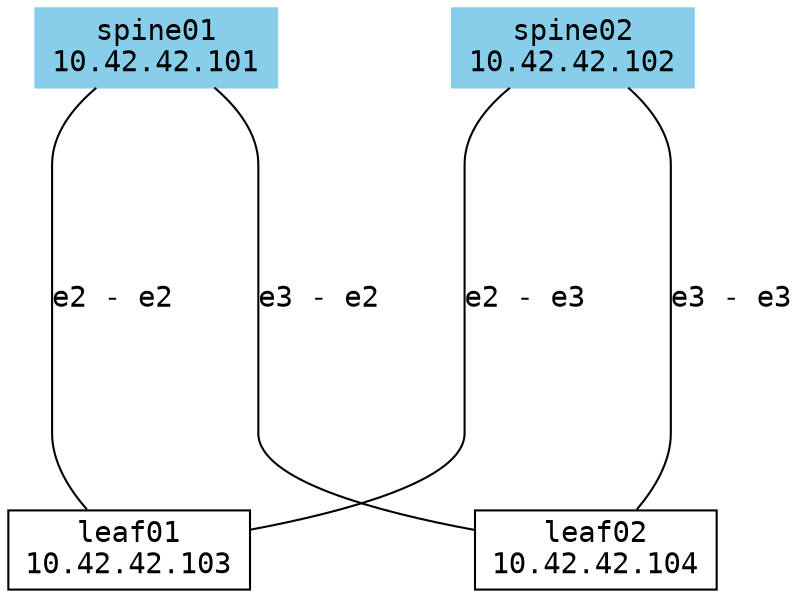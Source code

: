 //FIXME use neato for unidirectional graph
digraph G {
	nodesep=0.5;
	spine01 [label="spine01\n10.42.42.101", shape=box, style=filled, color=skyblue, fontname="Courier"];
	spine02 [label="spine02\n10.42.42.102", shape=box, style=filled, color=skyblue, fontname="Courier"];
	leaf01 [label="leaf01\n10.42.42.103", shape=box, fontname="Courier"];
	leaf02 [label="leaf02\n10.42.42.104", shape=box, fontname="Courier"];
	edge [minlen=5];
	spine01 -> leaf01 [label="e2 - e2", fontname="Courier" dir=none];
	spine01 -> leaf02 [label="e3 - e2", fontname="Courier" dir=none];
	spine02 -> leaf01 [label="e2 - e3", fontname="Courier" dir=none];
	spine02 -> leaf02 [label="e3 - e3", fontname="Courier" dir=none];
}
